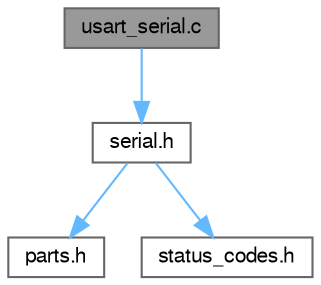 digraph "usart_serial.c"
{
 // LATEX_PDF_SIZE
  bgcolor="transparent";
  edge [fontname=FreeSans,fontsize=10,labelfontname=FreeSans,labelfontsize=10];
  node [fontname=FreeSans,fontsize=10,shape=box,height=0.2,width=0.4];
  Node1 [label="usart_serial.c",height=0.2,width=0.4,color="gray40", fillcolor="grey60", style="filled", fontcolor="black",tooltip="USART Serial driver functions."];
  Node1 -> Node2 [color="steelblue1",style="solid"];
  Node2 [label="serial.h",height=0.2,width=0.4,color="grey40", fillcolor="white", style="filled",URL="$serial_8h.html",tooltip="Serial Mode management."];
  Node2 -> Node3 [color="steelblue1",style="solid"];
  Node3 [label="parts.h",height=0.2,width=0.4,color="grey40", fillcolor="white", style="filled",URL="$parts_8h.html",tooltip="Atmel part identification macros."];
  Node2 -> Node4 [color="steelblue1",style="solid"];
  Node4 [label="status_codes.h",height=0.2,width=0.4,color="grey40", fillcolor="white", style="filled",URL="$status__codes_8h.html",tooltip="Status code definitions."];
}
